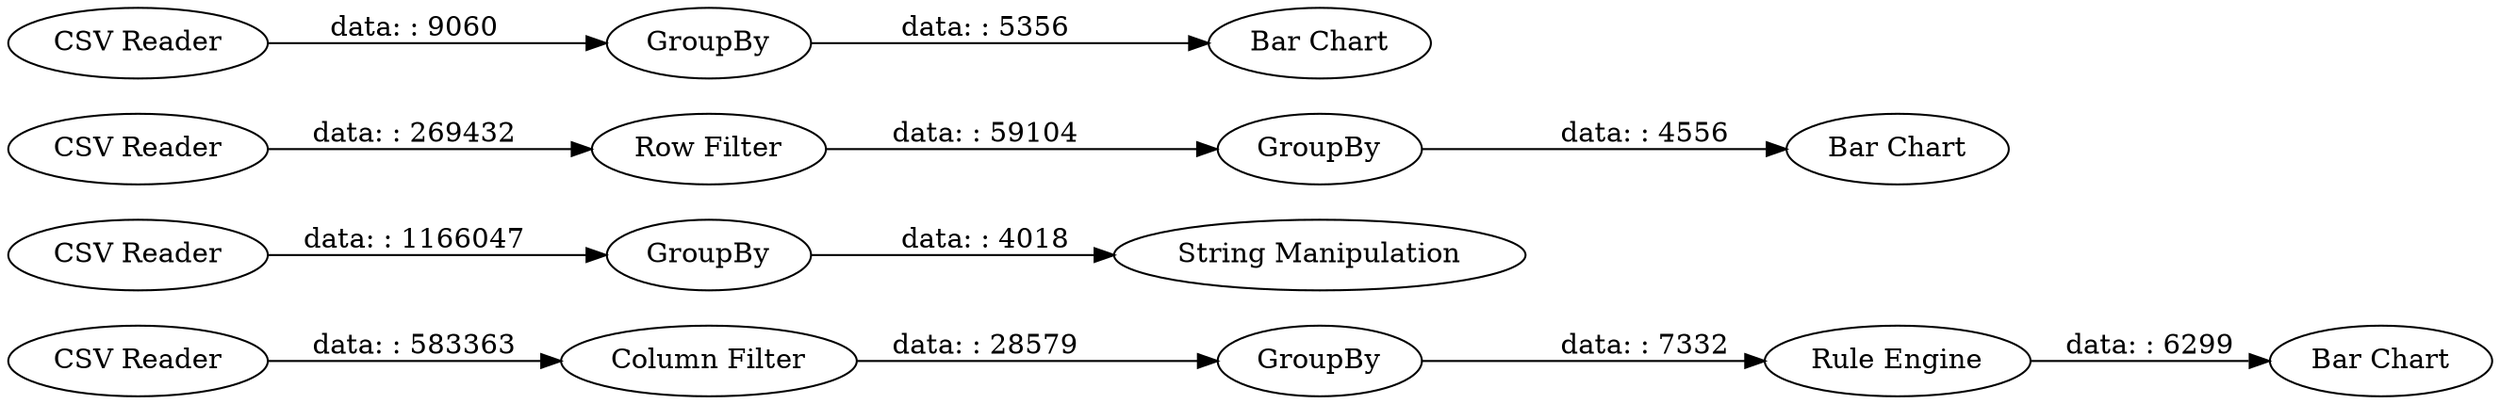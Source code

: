 digraph {
	"-9016482481480683693_6" [label="Column Filter"]
	"-9016482481480683693_7" [label=GroupBy]
	"-9016482481480683693_8" [label=GroupBy]
	"-9016482481480683693_16" [label="String Manipulation"]
	"-9016482481480683693_14" [label="Bar Chart"]
	"-9016482481480683693_10" [label=GroupBy]
	"-9016482481480683693_15" [label="Bar Chart"]
	"-9016482481480683693_5" [label="Row Filter"]
	"-9016482481480683693_3" [label="CSV Reader"]
	"-9016482481480683693_13" [label="Bar Chart"]
	"-9016482481480683693_1" [label="CSV Reader"]
	"-9016482481480683693_11" [label="Rule Engine"]
	"-9016482481480683693_4" [label="CSV Reader"]
	"-9016482481480683693_2" [label="CSV Reader"]
	"-9016482481480683693_9" [label=GroupBy]
	"-9016482481480683693_9" -> "-9016482481480683693_15" [label="data: : 5356"]
	"-9016482481480683693_3" -> "-9016482481480683693_6" [label="data: : 583363"]
	"-9016482481480683693_2" -> "-9016482481480683693_9" [label="data: : 9060"]
	"-9016482481480683693_7" -> "-9016482481480683693_16" [label="data: : 4018"]
	"-9016482481480683693_4" -> "-9016482481480683693_7" [label="data: : 1166047"]
	"-9016482481480683693_10" -> "-9016482481480683693_11" [label="data: : 7332"]
	"-9016482481480683693_11" -> "-9016482481480683693_13" [label="data: : 6299"]
	"-9016482481480683693_6" -> "-9016482481480683693_10" [label="data: : 28579"]
	"-9016482481480683693_1" -> "-9016482481480683693_5" [label="data: : 269432"]
	"-9016482481480683693_8" -> "-9016482481480683693_14" [label="data: : 4556"]
	"-9016482481480683693_5" -> "-9016482481480683693_8" [label="data: : 59104"]
	rankdir=LR
}
